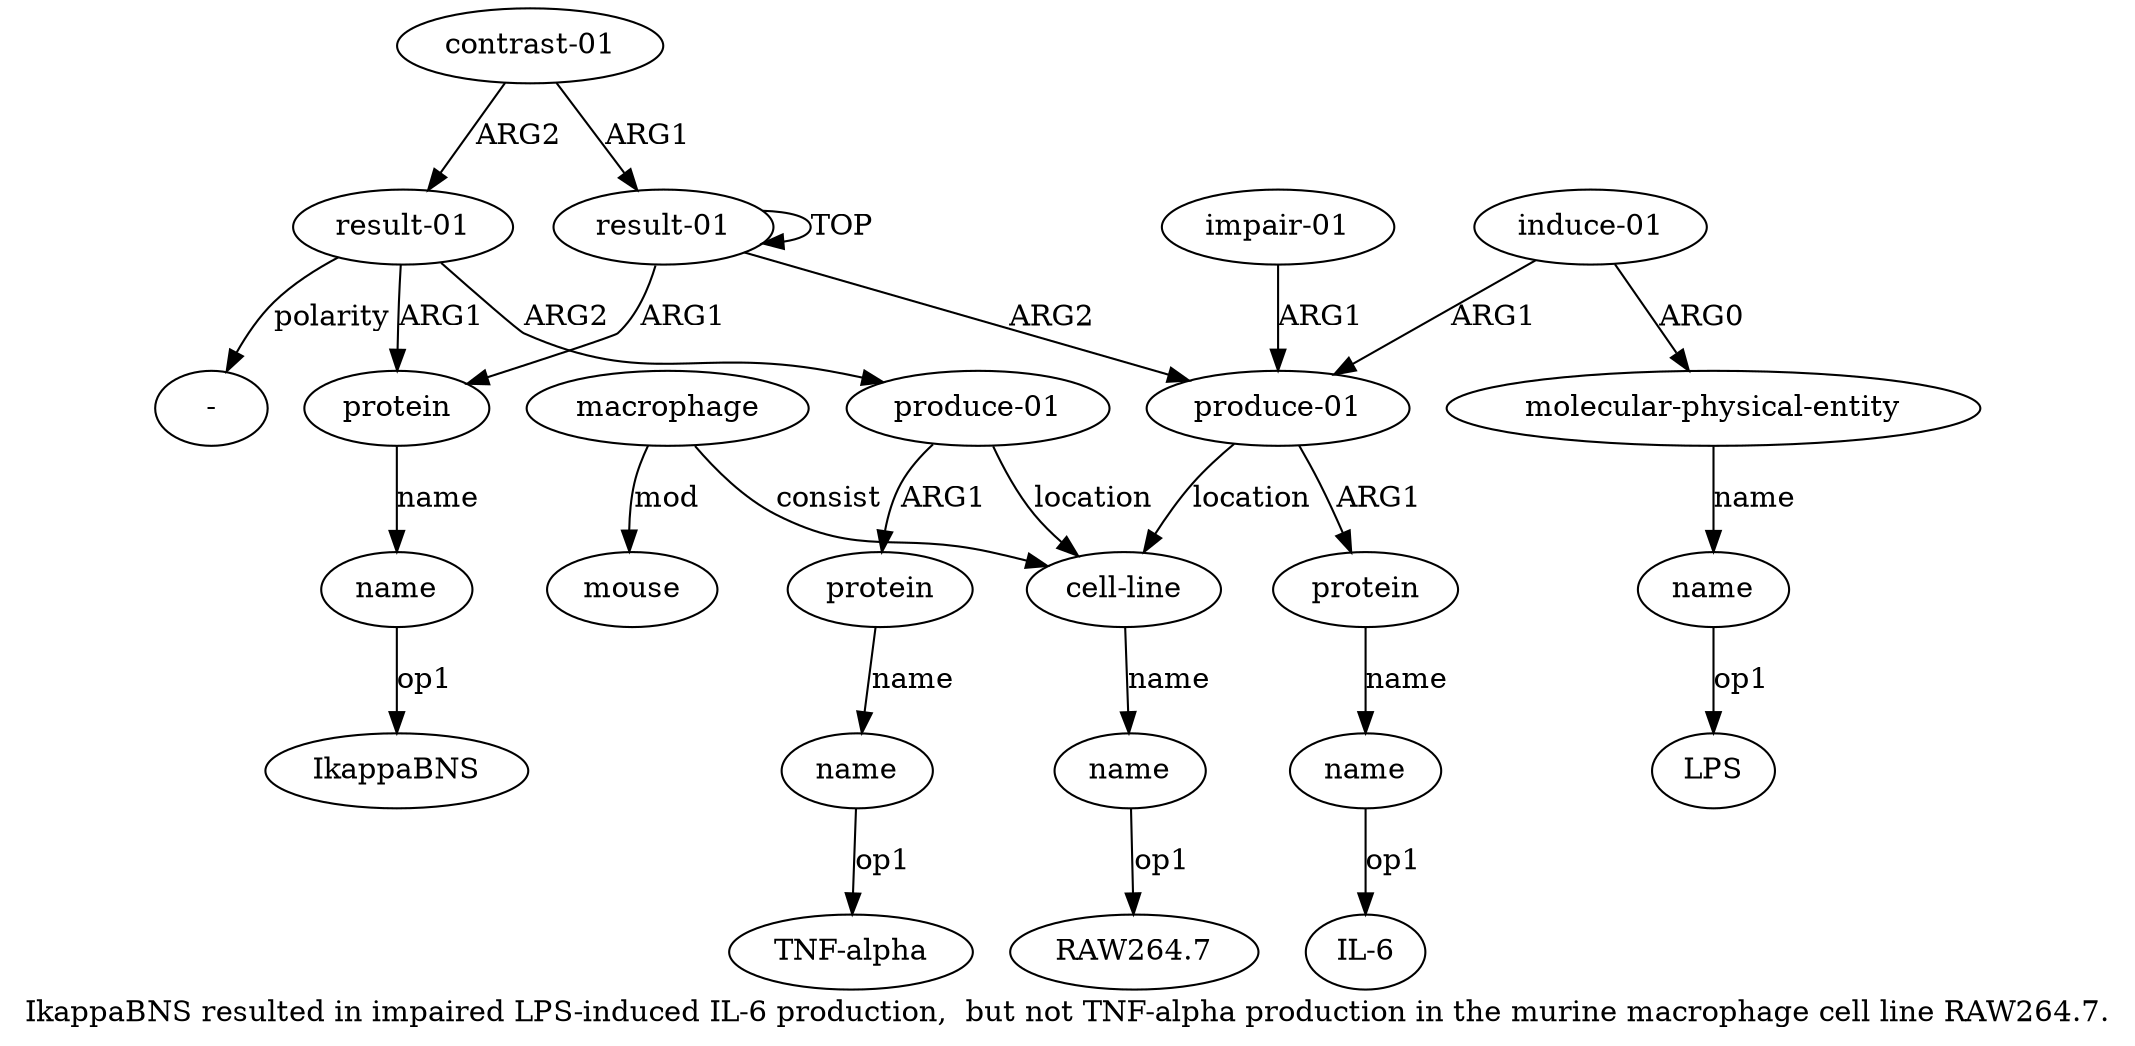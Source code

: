 digraph  {
	graph [label="IkappaBNS resulted in impaired LPS-induced IL-6 production,  but not TNF-alpha production in the murine macrophage cell line RAW264.7."];
	node [label="\N"];
	"a15 -"	 [color=black,
		gold_ind=-1,
		gold_label="-",
		label="-",
		test_ind=-1,
		test_label="-"];
	"a2 IkappaBNS"	 [color=black,
		gold_ind=-1,
		gold_label=IkappaBNS,
		label=IkappaBNS,
		test_ind=-1,
		test_label=IkappaBNS];
	a15	 [color=black,
		gold_ind=15,
		gold_label="result-01",
		label="result-01",
		test_ind=15,
		test_label="result-01"];
	a15 -> "a15 -" [key=0,
	color=black,
	gold_label=polarity,
	label=polarity,
	test_label=polarity];
a16 [color=black,
	gold_ind=16,
	gold_label="produce-01",
	label="produce-01",
	test_ind=16,
	test_label="produce-01"];
a15 -> a16 [key=0,
color=black,
gold_label=ARG2,
label=ARG2,
test_label=ARG2];
a1 [color=black,
gold_ind=1,
gold_label=protein,
label=protein,
test_ind=1,
test_label=protein];
a15 -> a1 [key=0,
color=black,
gold_label=ARG1,
label=ARG1,
test_label=ARG1];
a14 [color=black,
gold_ind=14,
gold_label="contrast-01",
label="contrast-01",
test_ind=14,
test_label="contrast-01"];
a14 -> a15 [key=0,
color=black,
gold_label=ARG2,
label=ARG2,
test_label=ARG2];
a0 [color=black,
gold_ind=0,
gold_label="result-01",
label="result-01",
test_ind=0,
test_label="result-01"];
a14 -> a0 [key=0,
color=black,
gold_label=ARG1,
label=ARG1,
test_label=ARG1];
a17 [color=black,
gold_ind=17,
gold_label=protein,
label=protein,
test_ind=17,
test_label=protein];
a18 [color=black,
gold_ind=18,
gold_label=name,
label=name,
test_ind=18,
test_label=name];
a17 -> a18 [key=0,
color=black,
gold_label=name,
label=name,
test_label=name];
a16 -> a17 [key=0,
color=black,
gold_label=ARG1,
label=ARG1,
test_label=ARG1];
a10 [color=black,
gold_ind=10,
gold_label="cell-line",
label="cell-line",
test_ind=10,
test_label="cell-line"];
a16 -> a10 [key=0,
color=black,
gold_label=location,
label=location,
test_label=location];
a11 [color=black,
gold_ind=11,
gold_label=name,
label=name,
test_ind=11,
test_label=name];
"a11 RAW264.7" [color=black,
gold_ind=-1,
gold_label="RAW264.7",
label="RAW264.7",
test_ind=-1,
test_label="RAW264.7"];
a11 -> "a11 RAW264.7" [key=0,
color=black,
gold_label=op1,
label=op1,
test_label=op1];
a10 -> a11 [key=0,
color=black,
gold_label=name,
label=name,
test_label=name];
a13 [color=black,
gold_ind=13,
gold_label=mouse,
label=mouse,
test_ind=13,
test_label=mouse];
a12 [color=black,
gold_ind=12,
gold_label=macrophage,
label=macrophage,
test_ind=12,
test_label=macrophage];
a12 -> a10 [key=0,
color=black,
gold_label=consist,
label=consist,
test_label=consist];
a12 -> a13 [key=0,
color=black,
gold_label=mod,
label=mod,
test_label=mod];
"a18 TNF-alpha" [color=black,
gold_ind=-1,
gold_label="TNF-alpha",
label="TNF-alpha",
test_ind=-1,
test_label="TNF-alpha"];
a18 -> "a18 TNF-alpha" [key=0,
color=black,
gold_label=op1,
label=op1,
test_label=op1];
a2 [color=black,
gold_ind=2,
gold_label=name,
label=name,
test_ind=2,
test_label=name];
a1 -> a2 [key=0,
color=black,
gold_label=name,
label=name,
test_label=name];
a0 -> a1 [key=0,
color=black,
gold_label=ARG1,
label=ARG1,
test_label=ARG1];
a0 -> a0 [key=0,
color=black,
gold_label=TOP,
label=TOP,
test_label=TOP];
a3 [color=black,
gold_ind=3,
gold_label="produce-01",
label="produce-01",
test_ind=3,
test_label="produce-01"];
a0 -> a3 [key=0,
color=black,
gold_label=ARG2,
label=ARG2,
test_label=ARG2];
a3 -> a10 [key=0,
color=black,
gold_label=location,
label=location,
test_label=location];
a4 [color=black,
gold_ind=4,
gold_label=protein,
label=protein,
test_ind=4,
test_label=protein];
a3 -> a4 [key=0,
color=black,
gold_label=ARG1,
label=ARG1,
test_label=ARG1];
a2 -> "a2 IkappaBNS" [key=0,
color=black,
gold_label=op1,
label=op1,
test_label=op1];
a5 [color=black,
gold_ind=5,
gold_label=name,
label=name,
test_ind=5,
test_label=name];
"a5 IL-6" [color=black,
gold_ind=-1,
gold_label="IL-6",
label="IL-6",
test_ind=-1,
test_label="IL-6"];
a5 -> "a5 IL-6" [key=0,
color=black,
gold_label=op1,
label=op1,
test_label=op1];
a4 -> a5 [key=0,
color=black,
gold_label=name,
label=name,
test_label=name];
a7 [color=black,
gold_ind=7,
gold_label="induce-01",
label="induce-01",
test_ind=7,
test_label="induce-01"];
a7 -> a3 [key=0,
color=black,
gold_label=ARG1,
label=ARG1,
test_label=ARG1];
a8 [color=black,
gold_ind=8,
gold_label="molecular-physical-entity",
label="molecular-physical-entity",
test_ind=8,
test_label="molecular-physical-entity"];
a7 -> a8 [key=0,
color=black,
gold_label=ARG0,
label=ARG0,
test_label=ARG0];
a6 [color=black,
gold_ind=6,
gold_label="impair-01",
label="impair-01",
test_ind=6,
test_label="impair-01"];
a6 -> a3 [key=0,
color=black,
gold_label=ARG1,
label=ARG1,
test_label=ARG1];
a9 [color=black,
gold_ind=9,
gold_label=name,
label=name,
test_ind=9,
test_label=name];
"a9 LPS" [color=black,
gold_ind=-1,
gold_label=LPS,
label=LPS,
test_ind=-1,
test_label=LPS];
a9 -> "a9 LPS" [key=0,
color=black,
gold_label=op1,
label=op1,
test_label=op1];
a8 -> a9 [key=0,
color=black,
gold_label=name,
label=name,
test_label=name];
}
